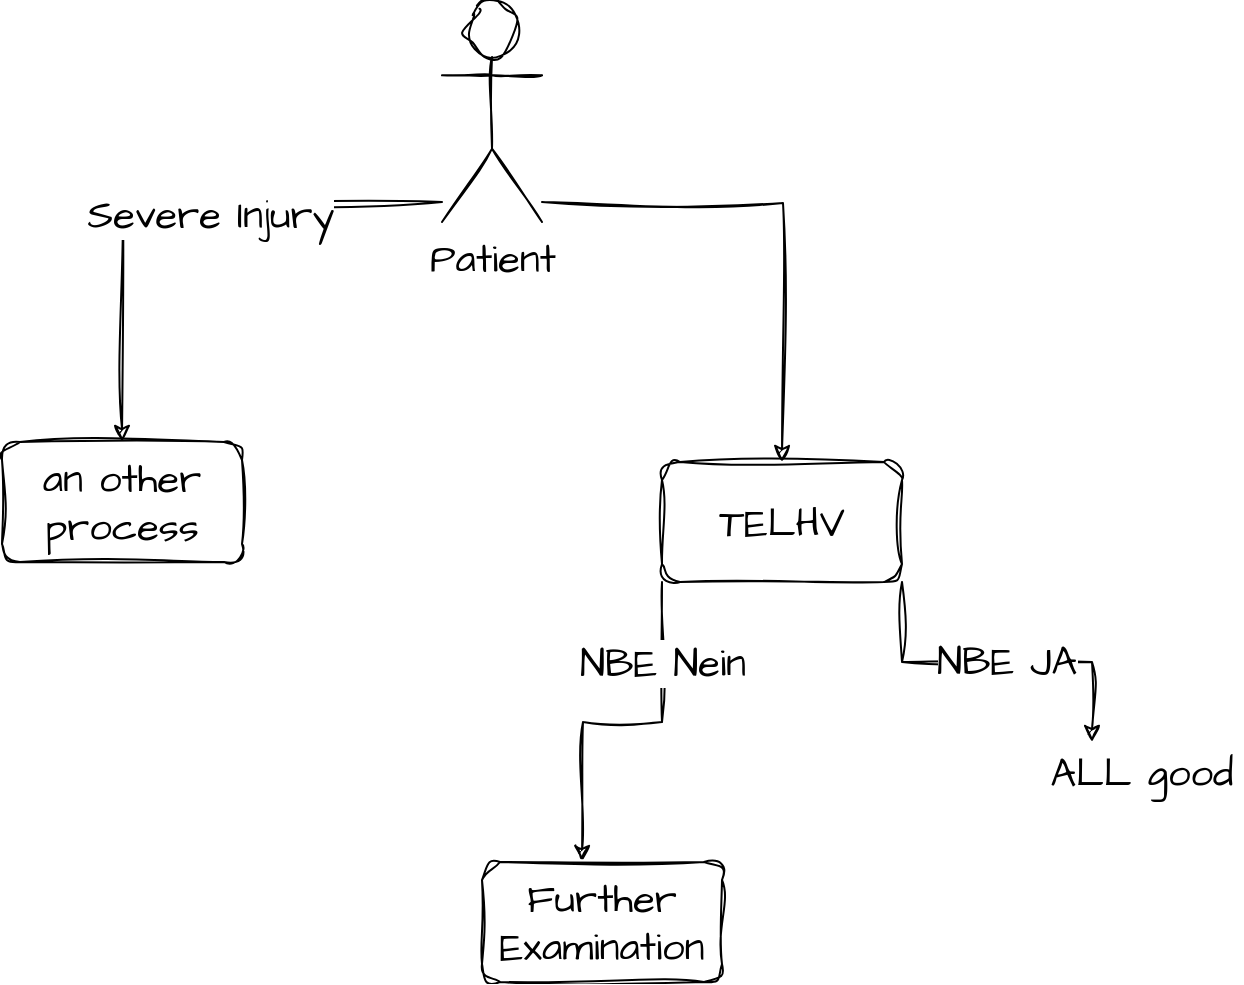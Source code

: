 <mxfile version="21.6.5" type="github">
  <diagram name="Page-1" id="8sxnrkAwOgCxfvdnsGpu">
    <mxGraphModel dx="1290" dy="613" grid="1" gridSize="10" guides="1" tooltips="1" connect="1" arrows="1" fold="1" page="1" pageScale="1" pageWidth="850" pageHeight="1100" math="0" shadow="0">
      <root>
        <mxCell id="0" />
        <mxCell id="1" parent="0" />
        <mxCell id="SDKfdNGCJc68mGfYKXdp-4" style="edgeStyle=orthogonalEdgeStyle;rounded=0;sketch=1;hachureGap=4;jiggle=2;curveFitting=1;orthogonalLoop=1;jettySize=auto;html=1;exitX=1;exitY=1;exitDx=0;exitDy=0;exitPerimeter=0;fontFamily=Architects Daughter;fontSource=https%3A%2F%2Ffonts.googleapis.com%2Fcss%3Ffamily%3DArchitects%2BDaughter;fontSize=16;" edge="1" parent="1">
          <mxGeometry relative="1" as="geometry">
            <mxPoint x="500" y="260" as="targetPoint" />
            <mxPoint x="380" y="130" as="sourcePoint" />
          </mxGeometry>
        </mxCell>
        <mxCell id="SDKfdNGCJc68mGfYKXdp-5" style="edgeStyle=orthogonalEdgeStyle;rounded=0;sketch=1;hachureGap=4;jiggle=2;curveFitting=1;orthogonalLoop=1;jettySize=auto;html=1;exitX=0;exitY=1;exitDx=0;exitDy=0;exitPerimeter=0;fontFamily=Architects Daughter;fontSource=https%3A%2F%2Ffonts.googleapis.com%2Fcss%3Ffamily%3DArchitects%2BDaughter;fontSize=16;" edge="1" parent="1">
          <mxGeometry relative="1" as="geometry">
            <mxPoint x="170" y="250" as="targetPoint" />
            <mxPoint x="330" y="130" as="sourcePoint" />
          </mxGeometry>
        </mxCell>
        <mxCell id="SDKfdNGCJc68mGfYKXdp-14" value="Severe Injury" style="edgeLabel;html=1;align=center;verticalAlign=middle;resizable=0;points=[];fontSize=20;fontFamily=Architects Daughter;" vertex="1" connectable="0" parent="SDKfdNGCJc68mGfYKXdp-5">
          <mxGeometry x="-0.167" y="5" relative="1" as="geometry">
            <mxPoint as="offset" />
          </mxGeometry>
        </mxCell>
        <mxCell id="SDKfdNGCJc68mGfYKXdp-1" value="Patient" style="shape=umlActor;verticalLabelPosition=bottom;verticalAlign=top;html=1;outlineConnect=0;sketch=1;hachureGap=4;jiggle=2;curveFitting=1;fontFamily=Architects Daughter;fontSource=https%3A%2F%2Ffonts.googleapis.com%2Fcss%3Ffamily%3DArchitects%2BDaughter;fontSize=20;" vertex="1" parent="1">
          <mxGeometry x="330" y="30" width="50" height="110" as="geometry" />
        </mxCell>
        <mxCell id="SDKfdNGCJc68mGfYKXdp-7" style="edgeStyle=orthogonalEdgeStyle;rounded=0;sketch=1;hachureGap=4;jiggle=2;curveFitting=1;orthogonalLoop=1;jettySize=auto;html=1;exitX=0;exitY=1;exitDx=0;exitDy=0;fontFamily=Architects Daughter;fontSource=https%3A%2F%2Ffonts.googleapis.com%2Fcss%3Ffamily%3DArchitects%2BDaughter;fontSize=16;" edge="1" parent="1" source="SDKfdNGCJc68mGfYKXdp-6">
          <mxGeometry relative="1" as="geometry">
            <mxPoint x="400" y="460" as="targetPoint" />
          </mxGeometry>
        </mxCell>
        <mxCell id="SDKfdNGCJc68mGfYKXdp-8" value="NBE Nein" style="edgeLabel;html=1;align=center;verticalAlign=middle;resizable=0;points=[];fontSize=20;fontFamily=Architects Daughter;" vertex="1" connectable="0" parent="SDKfdNGCJc68mGfYKXdp-7">
          <mxGeometry x="-0.028" y="-2" relative="1" as="geometry">
            <mxPoint x="17" y="-28" as="offset" />
          </mxGeometry>
        </mxCell>
        <mxCell id="SDKfdNGCJc68mGfYKXdp-9" style="edgeStyle=orthogonalEdgeStyle;rounded=0;sketch=1;hachureGap=4;jiggle=2;curveFitting=1;orthogonalLoop=1;jettySize=auto;html=1;exitX=1;exitY=1;exitDx=0;exitDy=0;fontFamily=Architects Daughter;fontSource=https%3A%2F%2Ffonts.googleapis.com%2Fcss%3Ffamily%3DArchitects%2BDaughter;fontSize=16;entryX=0.25;entryY=0;entryDx=0;entryDy=0;" edge="1" parent="1" source="SDKfdNGCJc68mGfYKXdp-6" target="SDKfdNGCJc68mGfYKXdp-11">
          <mxGeometry relative="1" as="geometry">
            <mxPoint x="660" y="360" as="targetPoint" />
          </mxGeometry>
        </mxCell>
        <mxCell id="SDKfdNGCJc68mGfYKXdp-10" value="NBE JA" style="edgeLabel;html=1;align=center;verticalAlign=middle;resizable=0;points=[];fontSize=20;fontFamily=Architects Daughter;" vertex="1" connectable="0" parent="SDKfdNGCJc68mGfYKXdp-9">
          <mxGeometry x="0.278" y="1" relative="1" as="geometry">
            <mxPoint x="-20" as="offset" />
          </mxGeometry>
        </mxCell>
        <mxCell id="SDKfdNGCJc68mGfYKXdp-6" value="TELHV" style="rounded=1;whiteSpace=wrap;html=1;sketch=1;hachureGap=4;jiggle=2;curveFitting=1;fontFamily=Architects Daughter;fontSource=https%3A%2F%2Ffonts.googleapis.com%2Fcss%3Ffamily%3DArchitects%2BDaughter;fontSize=20;" vertex="1" parent="1">
          <mxGeometry x="440" y="260" width="120" height="60" as="geometry" />
        </mxCell>
        <mxCell id="SDKfdNGCJc68mGfYKXdp-11" value="ALL good" style="text;html=1;strokeColor=none;fillColor=none;align=center;verticalAlign=middle;whiteSpace=wrap;rounded=0;fontSize=20;fontFamily=Architects Daughter;" vertex="1" parent="1">
          <mxGeometry x="630" y="400" width="100" height="30" as="geometry" />
        </mxCell>
        <mxCell id="SDKfdNGCJc68mGfYKXdp-12" value="Further Examination" style="rounded=1;whiteSpace=wrap;html=1;sketch=1;hachureGap=4;jiggle=2;curveFitting=1;fontFamily=Architects Daughter;fontSource=https%3A%2F%2Ffonts.googleapis.com%2Fcss%3Ffamily%3DArchitects%2BDaughter;fontSize=20;" vertex="1" parent="1">
          <mxGeometry x="350" y="460" width="120" height="60" as="geometry" />
        </mxCell>
        <mxCell id="SDKfdNGCJc68mGfYKXdp-13" value="an other process" style="rounded=1;whiteSpace=wrap;html=1;sketch=1;hachureGap=4;jiggle=2;curveFitting=1;fontFamily=Architects Daughter;fontSource=https%3A%2F%2Ffonts.googleapis.com%2Fcss%3Ffamily%3DArchitects%2BDaughter;fontSize=20;" vertex="1" parent="1">
          <mxGeometry x="110" y="250" width="120" height="60" as="geometry" />
        </mxCell>
      </root>
    </mxGraphModel>
  </diagram>
</mxfile>
